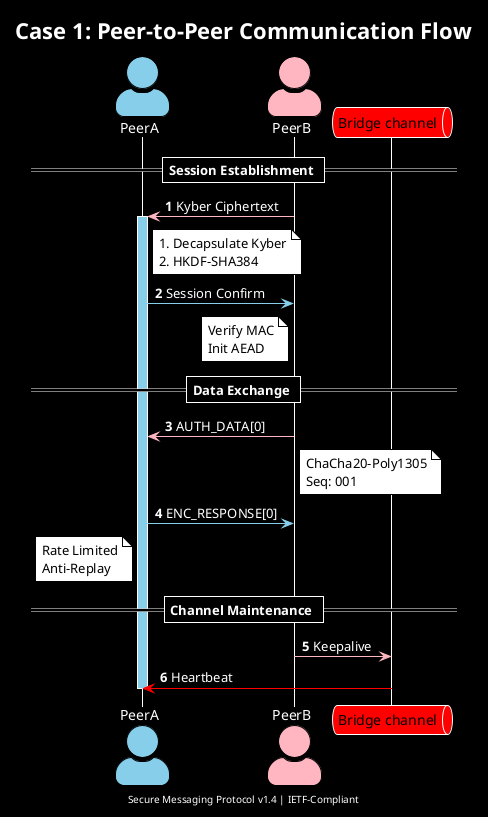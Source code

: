 @startuml
!theme plain

' Global dark theme settings
skinparam backgroundColor #000000
skinparam defaultFontColor #FFFFFF

' Note specific settings
skinparam note {
    BackgroundColor #FFFFFF
    BorderColor #000000
    FontColor #000000
}

' Actor specific settings - using monochrome style
skinparam actorStyle awesome
skinparam actor {
    StereotypeFontColor #FFFFFF
    FontColor #FFFFFF
}

' Control specific settings
skinparam control {
    FontColor #FFFFFF
    FontSize 17
    BackgroundColor $MASTER_PEER_COLOR
    BorderColor $MASTER_PEER_COLOR
    ScaleX 1.5
    ScaleY 1.5
}

' Queue specific settings
skinparam queue {
    BackgroundColor #FFFFFF
    BorderColor #FFFFFF
    FontColor #000000
}

' Sequence styling
skinparam sequence {
    LifeLineBorderColor #FFFFFF
    LifeLineBackgroundColor #000000
    ParticipantBorderColor #FFFFFF
    GroupBackgroundColor #000000
    GroupBodyBackgroundColor #000000
    GroupBorderColor #FFFFFF
    GroupFontColor #FFFFFF
    DividerBackgroundColor #000000
    DividerBorderColor #FFFFFF
    DividerFontColor #FFFFFF
}

' Colors
!$PEER_A_COLOR = "#87CEEB"
!$MASTER_PEER_COLOR = "#90EE90"
!$PEER_B_COLOR = "#FFB6C1"
!$SYSTEM_COLOR = "#FFFFFF"
!$MEMORY_COLOR = "#FFFFFF"
!$BRIDGE_COLOR = "#ff0000"

' Participants
actor "PeerA" as PA $PEER_A_COLOR
actor "PeerB" as PB $PEER_B_COLOR
queue "Bridge channel" as SC $BRIDGE_COLOR

title Case 1: Peer-to-Peer Communication Flow

autonumber
== Session Establishment ==

PB -[$PEER_B_COLOR]> PA: Kyber Ciphertext
activate PA $PEER_A_COLOR
note right PA: 1. Decapsulate Kyber\n2. HKDF-SHA384

PA -[$PEER_A_COLOR]> PB: Session Confirm
note left PB: Verify MAC\nInit AEAD

== Data Exchange ==

PB -[$PEER_B_COLOR]> PA: AUTH_DATA[0]
note right PB: ChaCha20-Poly1305\nSeq: 001

PA -[$PEER_A_COLOR]> PB: ENC_RESPONSE[0]
note left PA: Rate Limited\nAnti-Replay

== Channel Maintenance ==

PB -[$PEER_B_COLOR]> SC: Keepalive
SC -[$BRIDGE_COLOR]> PA: Heartbeat

deactivate PA

footer "Secure Messaging Protocol v1.4 | IETF-Compliant"
@enduml